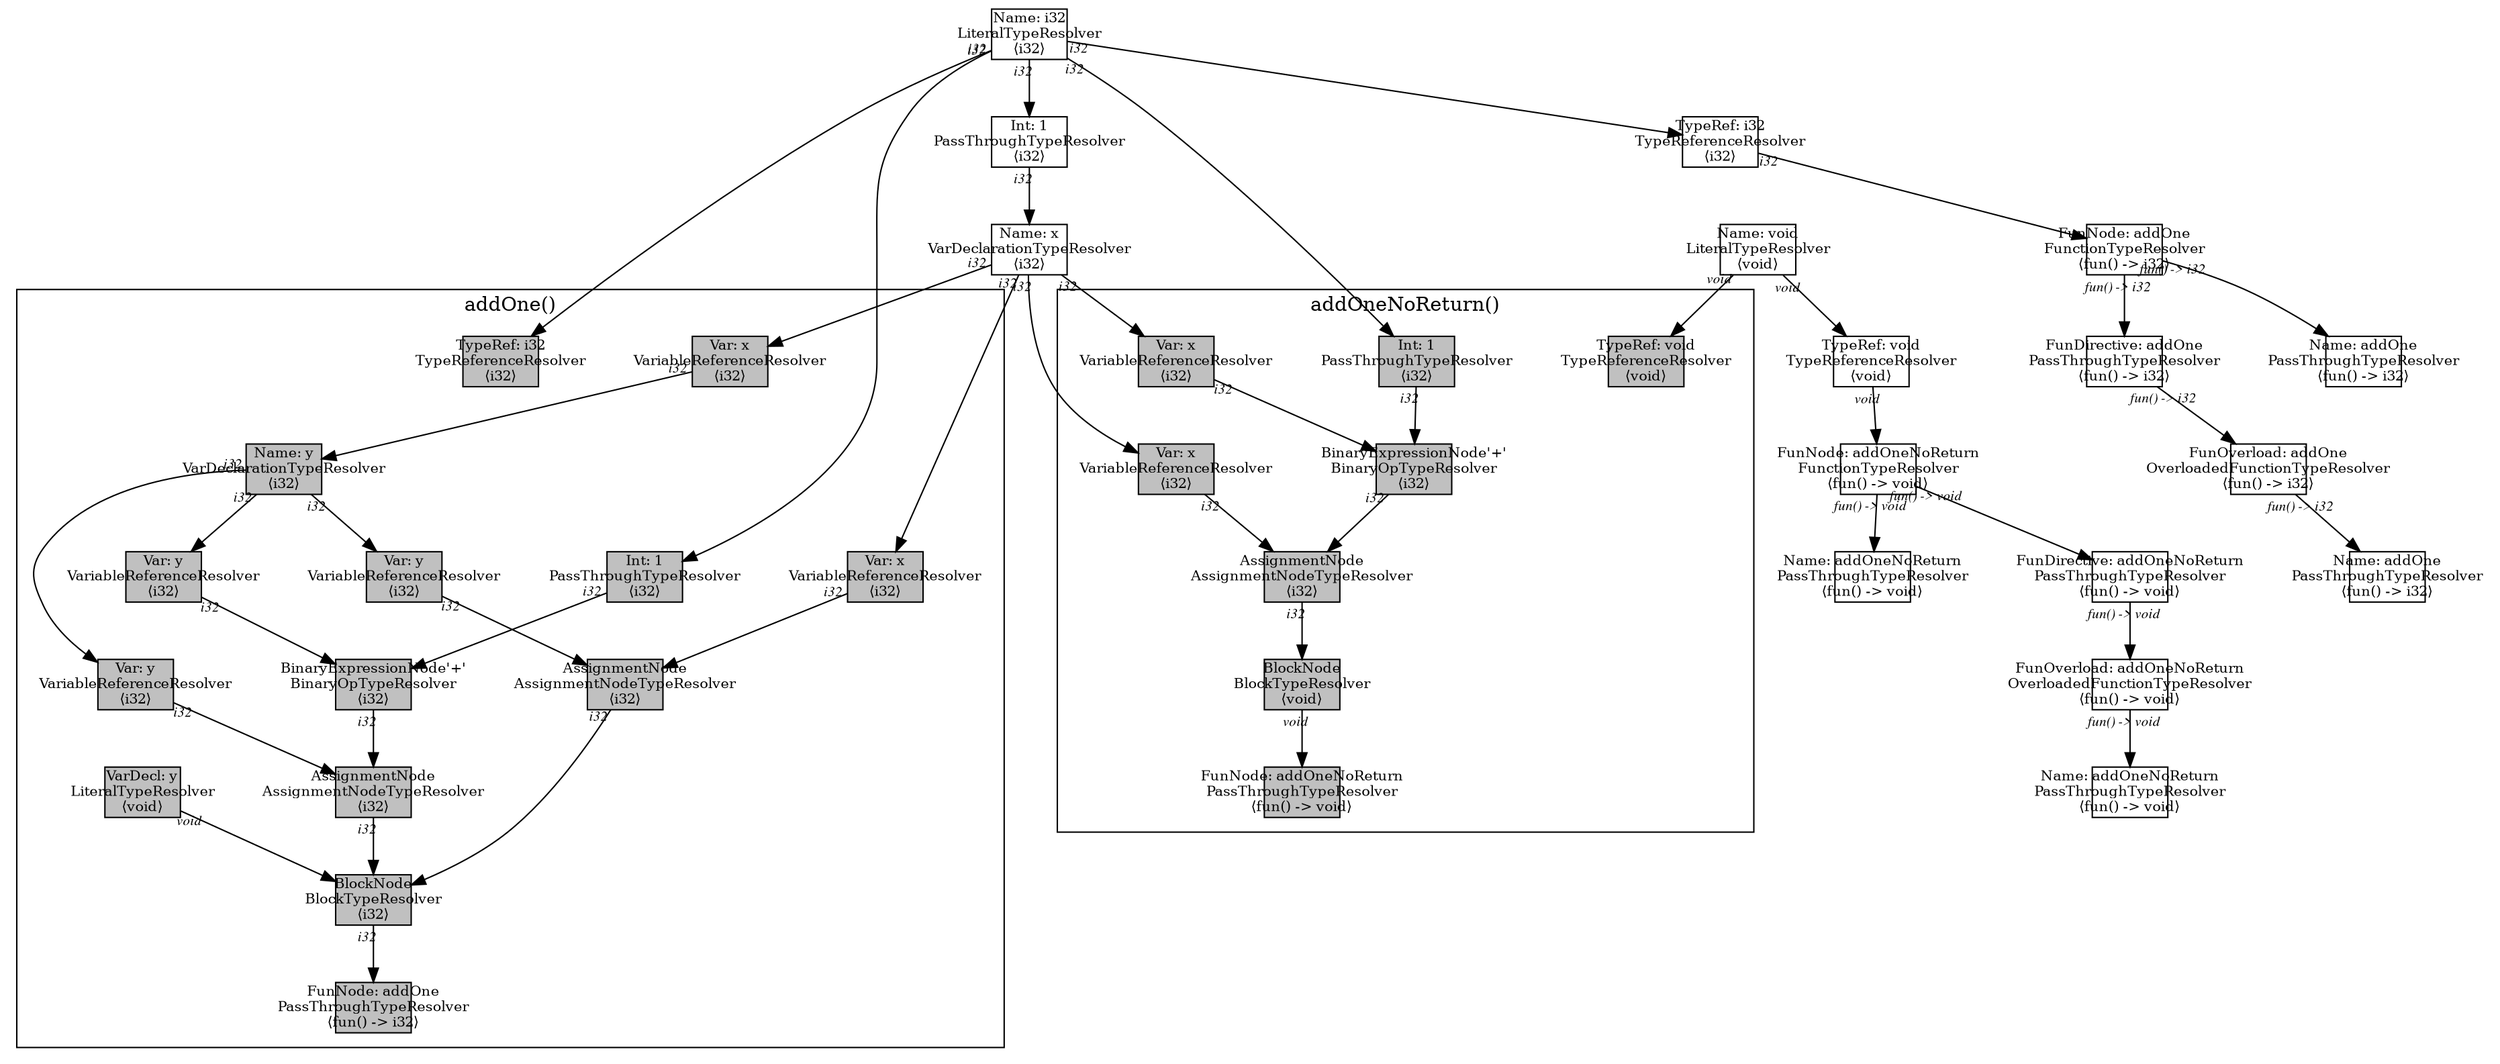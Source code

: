 digraph Document {
  node [shape=box,fixedsize=shape fontsize=10]
  1 [label="Name: i32\nLiteralTypeResolver\n⟨i32⟩"];
  2 [label="Name: void\nLiteralTypeResolver\n⟨void⟩"];
  3 [label="Name: x\nVarDeclarationTypeResolver\n⟨i32⟩"];
  4 [label="Int: 1\nPassThroughTypeResolver\n⟨i32⟩"];
  5 [label="FunOverload: addOne\nOverloadedFunctionTypeResolver\n⟨fun() -> i32⟩"];
  6 [label="FunDirective: addOne\nPassThroughTypeResolver\n⟨fun() -> i32⟩"];
  7 [label="FunNode: addOne\nFunctionTypeResolver\n⟨fun() -> i32⟩"];
  8 [label="TypeRef: i32\nTypeReferenceResolver\n⟨i32⟩"];
  9 [label="Name: addOne\nPassThroughTypeResolver\n⟨fun() -> i32⟩"];
  10 [label="Name: addOne\nPassThroughTypeResolver\n⟨fun() -> i32⟩"];
  11 [label="FunOverload: addOneNoReturn\nOverloadedFunctionTypeResolver\n⟨fun() -> void⟩"];
  12 [label="FunDirective: addOneNoReturn\nPassThroughTypeResolver\n⟨fun() -> void⟩"];
  13 [label="FunNode: addOneNoReturn\nFunctionTypeResolver\n⟨fun() -> void⟩"];
  14 [label="TypeRef: void\nTypeReferenceResolver\n⟨void⟩"];
  15 [label="Name: addOneNoReturn\nPassThroughTypeResolver\n⟨fun() -> void⟩"];
  16 [label="Name: addOneNoReturn\nPassThroughTypeResolver\n⟨fun() -> void⟩"];
  subgraph cluster0 {
    node [style=filled, fillcolor=grey];
    17 [label="BlockNode\nBlockTypeResolver\n⟨i32⟩"];
    18 [label="VarDecl: y\nLiteralTypeResolver\n⟨void⟩"];
    19 [label="Name: y\nVarDeclarationTypeResolver\n⟨i32⟩"];
    20 [label="Var: x\nVariableReferenceResolver\n⟨i32⟩"];
    21 [label="AssignmentNode\nAssignmentNodeTypeResolver\n⟨i32⟩"];
    22 [label="Var: y\nVariableReferenceResolver\n⟨i32⟩"];
    23 [label="BinaryExpressionNode'+'\nBinaryOpTypeResolver\n⟨i32⟩"];
    24 [label="Var: y\nVariableReferenceResolver\n⟨i32⟩"];
    25 [label="Int: 1\nPassThroughTypeResolver\n⟨i32⟩"];
    26 [label="AssignmentNode\nAssignmentNodeTypeResolver\n⟨i32⟩"];
    27 [label="Var: x\nVariableReferenceResolver\n⟨i32⟩"];
    28 [label="Var: y\nVariableReferenceResolver\n⟨i32⟩"];
    29 [label="FunNode: addOne\nPassThroughTypeResolver\n⟨fun() -> i32⟩"];
    30 [label="TypeRef: i32\nTypeReferenceResolver\n⟨i32⟩"];
    17 -> 29[taillabel="i32" labeldistance="1" fontname="times  italic" fontsize = 10 color="black" ];
    18 -> 17[taillabel="void" labeldistance="1" fontname="times  italic" fontsize = 10 color="black" ];
    19 -> 22[taillabel="i32" labeldistance="1" fontname="times  italic" fontsize = 10 color="black" ];
    19 -> 24[taillabel="i32" labeldistance="1" fontname="times  italic" fontsize = 10 color="black" ];
    19 -> 28[taillabel="i32" labeldistance="1" fontname="times  italic" fontsize = 10 color="black" ];
    20 -> 19[taillabel="i32" labeldistance="1" fontname="times  italic" fontsize = 10 color="black" ];
    21 -> 17[taillabel="i32" labeldistance="1" fontname="times  italic" fontsize = 10 color="black" ];
    22 -> 21[taillabel="i32" labeldistance="1" fontname="times  italic" fontsize = 10 color="black" ];
    23 -> 21[taillabel="i32" labeldistance="1" fontname="times  italic" fontsize = 10 color="black" ];
    24 -> 23[taillabel="i32" labeldistance="1" fontname="times  italic" fontsize = 10 color="black" ];
    25 -> 23[taillabel="i32" labeldistance="1" fontname="times  italic" fontsize = 10 color="black" ];
    26 -> 17[taillabel="i32" labeldistance="1" fontname="times  italic" fontsize = 10 color="black" ];
    27 -> 26[taillabel="i32" labeldistance="1" fontname="times  italic" fontsize = 10 color="black" ];
    28 -> 26[taillabel="i32" labeldistance="1" fontname="times  italic" fontsize = 10 color="black" ];
  label = "addOne()";
}
  subgraph cluster1 {
    node [style=filled, fillcolor=grey];
    31 [label="BlockNode\nBlockTypeResolver\n⟨void⟩"];
    32 [label="AssignmentNode\nAssignmentNodeTypeResolver\n⟨i32⟩"];
    33 [label="Var: x\nVariableReferenceResolver\n⟨i32⟩"];
    34 [label="BinaryExpressionNode'+'\nBinaryOpTypeResolver\n⟨i32⟩"];
    35 [label="Var: x\nVariableReferenceResolver\n⟨i32⟩"];
    36 [label="Int: 1\nPassThroughTypeResolver\n⟨i32⟩"];
    37 [label="FunNode: addOneNoReturn\nPassThroughTypeResolver\n⟨fun() -> void⟩"];
    38 [label="TypeRef: void\nTypeReferenceResolver\n⟨void⟩"];
    31 -> 37[taillabel="void" labeldistance="1" fontname="times  italic" fontsize = 10 color="black" ];
    32 -> 31[taillabel="i32" labeldistance="1" fontname="times  italic" fontsize = 10 color="black" ];
    33 -> 32[taillabel="i32" labeldistance="1" fontname="times  italic" fontsize = 10 color="black" ];
    34 -> 32[taillabel="i32" labeldistance="1" fontname="times  italic" fontsize = 10 color="black" ];
    35 -> 34[taillabel="i32" labeldistance="1" fontname="times  italic" fontsize = 10 color="black" ];
    36 -> 34[taillabel="i32" labeldistance="1" fontname="times  italic" fontsize = 10 color="black" ];
  label = "addOneNoReturn()";
}
  1 -> 4[taillabel="i32" labeldistance="1" fontname="times  italic" fontsize = 10 color="black" ];
  1 -> 8[taillabel="i32" labeldistance="1" fontname="times  italic" fontsize = 10 color="black" ];
  1 -> 25[taillabel="i32" labeldistance="1" fontname="times  italic" fontsize = 10 color="black" ];
  1 -> 30[taillabel="i32" labeldistance="1" fontname="times  italic" fontsize = 10 color="black" ];
  1 -> 36[taillabel="i32" labeldistance="1" fontname="times  italic" fontsize = 10 color="black" ];
  2 -> 14[taillabel="void" labeldistance="1" fontname="times  italic" fontsize = 10 color="black" ];
  2 -> 38[taillabel="void" labeldistance="1" fontname="times  italic" fontsize = 10 color="black" ];
  3 -> 20[taillabel="i32" labeldistance="1" fontname="times  italic" fontsize = 10 color="black" ];
  3 -> 27[taillabel="i32" labeldistance="1" fontname="times  italic" fontsize = 10 color="black" ];
  3 -> 33[taillabel="i32" labeldistance="1" fontname="times  italic" fontsize = 10 color="black" ];
  3 -> 35[taillabel="i32" labeldistance="1" fontname="times  italic" fontsize = 10 color="black" ];
  4 -> 3[taillabel="i32" labeldistance="1" fontname="times  italic" fontsize = 10 color="black" ];
  5 -> 10[taillabel="fun() -> i32" labeldistance="1" fontname="times  italic" fontsize = 10 color="black" ];
  6 -> 5[taillabel="fun() -> i32" labeldistance="1" fontname="times  italic" fontsize = 10 color="black" ];
  7 -> 9[taillabel="fun() -> i32" labeldistance="1" fontname="times  italic" fontsize = 10 color="black" ];
  7 -> 6[taillabel="fun() -> i32" labeldistance="1" fontname="times  italic" fontsize = 10 color="black" ];
  8 -> 7[taillabel="i32" labeldistance="1" fontname="times  italic" fontsize = 10 color="black" ];
  11 -> 16[taillabel="fun() -> void" labeldistance="1" fontname="times  italic" fontsize = 10 color="black" ];
  12 -> 11[taillabel="fun() -> void" labeldistance="1" fontname="times  italic" fontsize = 10 color="black" ];
  13 -> 15[taillabel="fun() -> void" labeldistance="1" fontname="times  italic" fontsize = 10 color="black" ];
  13 -> 12[taillabel="fun() -> void" labeldistance="1" fontname="times  italic" fontsize = 10 color="black" ];
  14 -> 13[taillabel="void" labeldistance="1" fontname="times  italic" fontsize = 10 color="black" ];
  label="";
}
